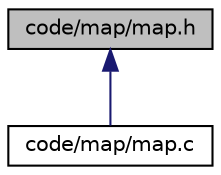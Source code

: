 digraph "code/map/map.h"
{
  edge [fontname="Helvetica",fontsize="10",labelfontname="Helvetica",labelfontsize="10"];
  node [fontname="Helvetica",fontsize="10",shape=record];
  Node5 [label="code/map/map.h",height=0.2,width=0.4,color="black", fillcolor="grey75", style="filled", fontcolor="black"];
  Node5 -> Node6 [dir="back",color="midnightblue",fontsize="10",style="solid",fontname="Helvetica"];
  Node6 [label="code/map/map.c",height=0.2,width=0.4,color="black", fillcolor="white", style="filled",URL="$map_8c.html",tooltip="Fichier qui contient les fonctions pour la carte. "];
}
